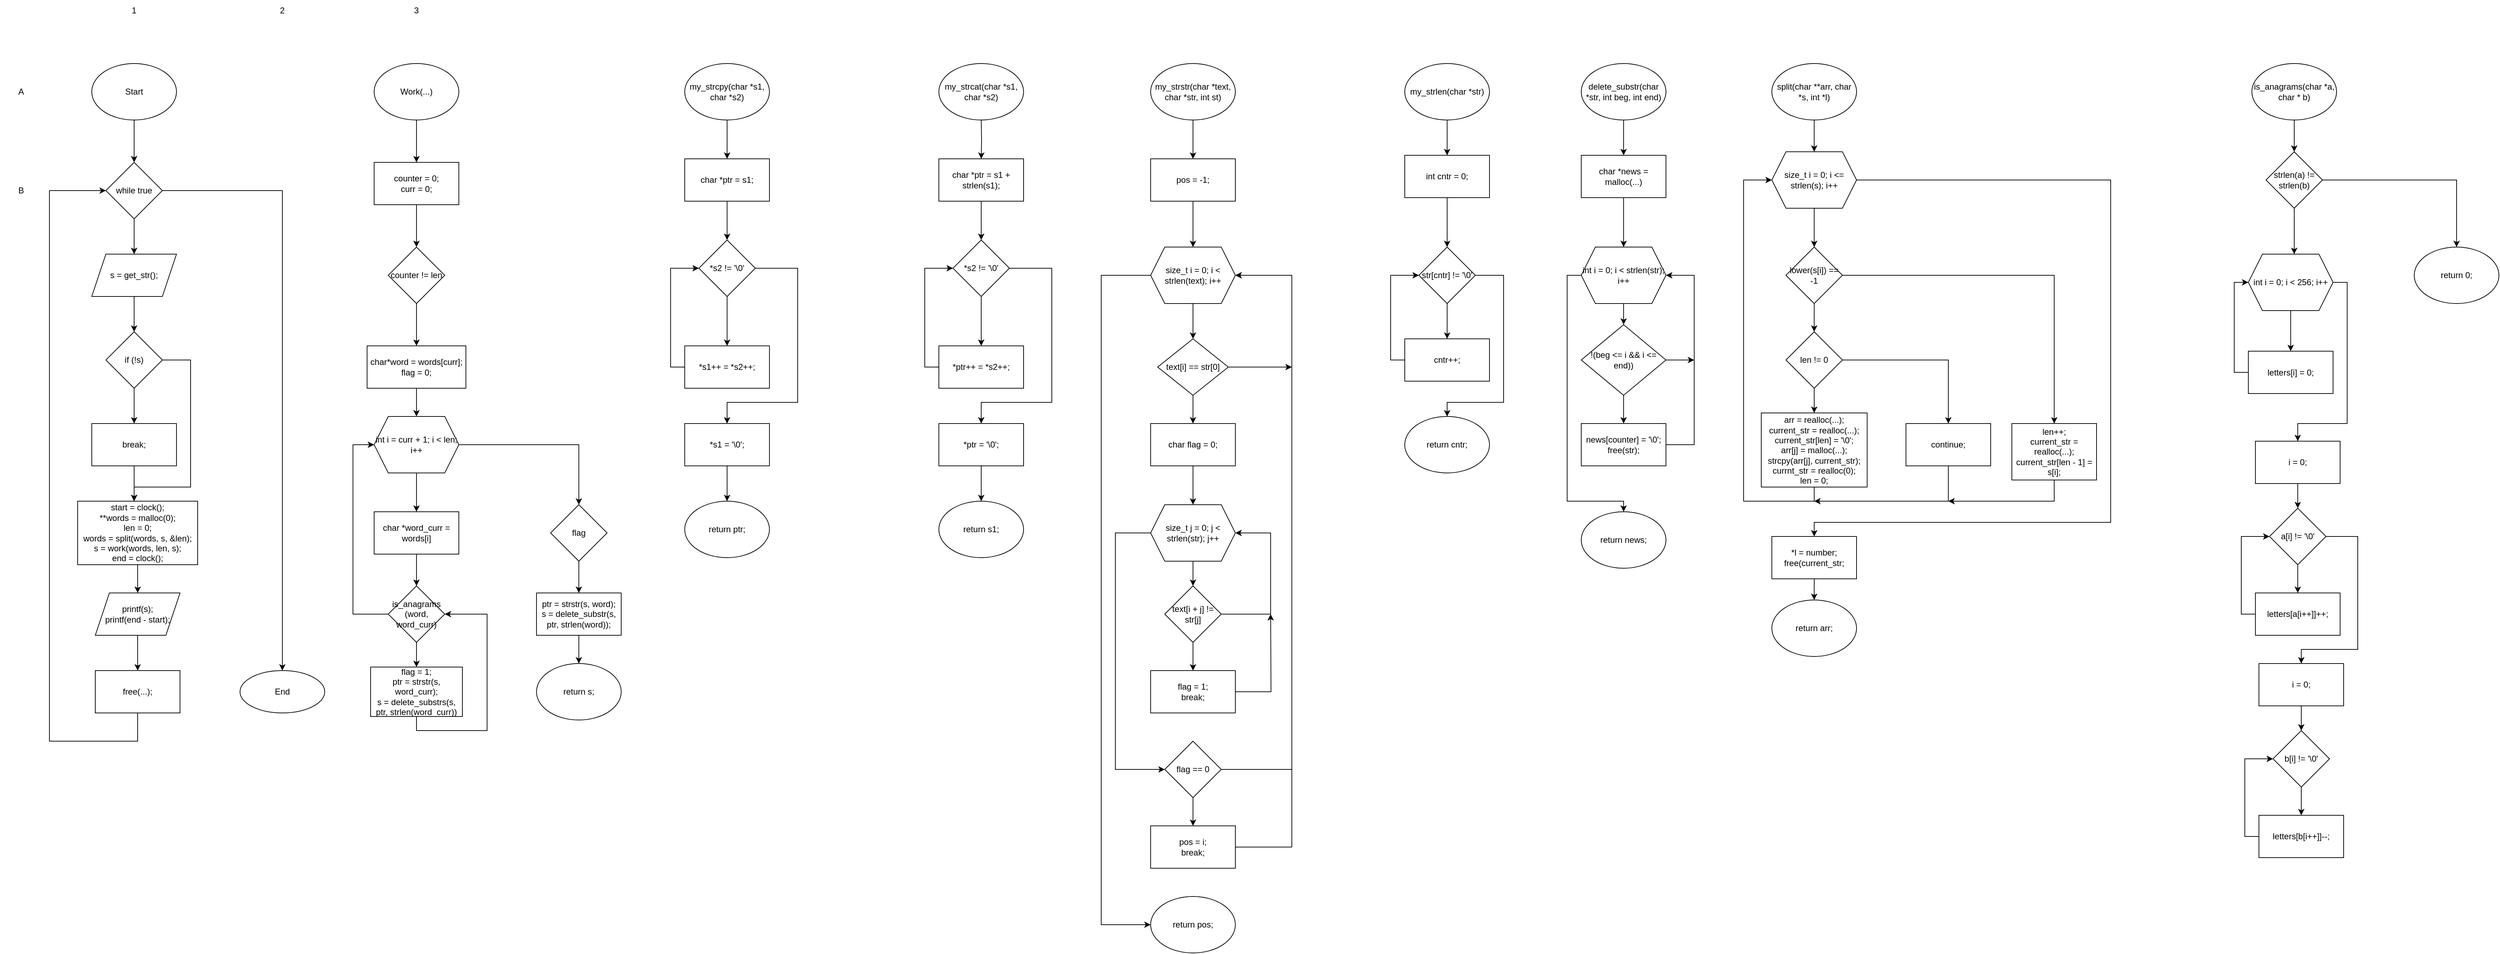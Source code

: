 <mxfile version="20.6.2" type="github">
  <diagram id="8wYgv9-v7Nqe_bmdsXYR" name="Страница 1">
    <mxGraphModel dx="1362" dy="1730" grid="1" gridSize="10" guides="1" tooltips="1" connect="1" arrows="1" fold="1" page="1" pageScale="1" pageWidth="827" pageHeight="1169" math="0" shadow="0">
      <root>
        <mxCell id="0" />
        <mxCell id="1" parent="0" />
        <mxCell id="HPKZztkQSvlfVHkEudxe-3" value="" style="edgeStyle=orthogonalEdgeStyle;rounded=0;orthogonalLoop=1;jettySize=auto;html=1;" parent="1" source="HPKZztkQSvlfVHkEudxe-1" edge="1">
          <mxGeometry relative="1" as="geometry">
            <mxPoint x="130" y="200" as="targetPoint" />
          </mxGeometry>
        </mxCell>
        <mxCell id="HPKZztkQSvlfVHkEudxe-1" value="Start" style="ellipse;whiteSpace=wrap;html=1;" parent="1" vertex="1">
          <mxGeometry x="70" y="60" width="120" height="80" as="geometry" />
        </mxCell>
        <mxCell id="6DrzLgVvLqYIdJQF9eXx-9" value="" style="edgeStyle=orthogonalEdgeStyle;rounded=0;orthogonalLoop=1;jettySize=auto;html=1;" edge="1" parent="1" source="HPKZztkQSvlfVHkEudxe-4" target="6DrzLgVvLqYIdJQF9eXx-2">
          <mxGeometry relative="1" as="geometry" />
        </mxCell>
        <mxCell id="HPKZztkQSvlfVHkEudxe-4" value="s = get_str();" style="shape=parallelogram;perimeter=parallelogramPerimeter;whiteSpace=wrap;html=1;fixedSize=1;" parent="1" vertex="1">
          <mxGeometry x="70" y="330" width="120" height="60" as="geometry" />
        </mxCell>
        <mxCell id="HPKZztkQSvlfVHkEudxe-45" value="A" style="text;html=1;strokeColor=none;fillColor=none;align=center;verticalAlign=middle;whiteSpace=wrap;rounded=0;" parent="1" vertex="1">
          <mxGeometry x="-60" y="85" width="60" height="30" as="geometry" />
        </mxCell>
        <mxCell id="HPKZztkQSvlfVHkEudxe-46" value="B" style="text;html=1;strokeColor=none;fillColor=none;align=center;verticalAlign=middle;whiteSpace=wrap;rounded=0;" parent="1" vertex="1">
          <mxGeometry x="-60" y="225" width="60" height="30" as="geometry" />
        </mxCell>
        <mxCell id="HPKZztkQSvlfVHkEudxe-62" value="1" style="text;html=1;strokeColor=none;fillColor=none;align=center;verticalAlign=middle;whiteSpace=wrap;rounded=0;" parent="1" vertex="1">
          <mxGeometry x="100" y="-30" width="60" height="30" as="geometry" />
        </mxCell>
        <mxCell id="HPKZztkQSvlfVHkEudxe-63" value="2" style="text;html=1;strokeColor=none;fillColor=none;align=center;verticalAlign=middle;whiteSpace=wrap;rounded=0;" parent="1" vertex="1">
          <mxGeometry x="310" y="-30" width="60" height="30" as="geometry" />
        </mxCell>
        <mxCell id="HPKZztkQSvlfVHkEudxe-64" value="3" style="text;html=1;strokeColor=none;fillColor=none;align=center;verticalAlign=middle;whiteSpace=wrap;rounded=0;" parent="1" vertex="1">
          <mxGeometry x="500" y="-30" width="60" height="30" as="geometry" />
        </mxCell>
        <mxCell id="6DrzLgVvLqYIdJQF9eXx-8" value="" style="edgeStyle=orthogonalEdgeStyle;rounded=0;orthogonalLoop=1;jettySize=auto;html=1;" edge="1" parent="1" source="6DrzLgVvLqYIdJQF9eXx-1" target="HPKZztkQSvlfVHkEudxe-4">
          <mxGeometry relative="1" as="geometry" />
        </mxCell>
        <mxCell id="6DrzLgVvLqYIdJQF9eXx-19" style="edgeStyle=orthogonalEdgeStyle;rounded=0;orthogonalLoop=1;jettySize=auto;html=1;exitX=1;exitY=0.5;exitDx=0;exitDy=0;entryX=0.5;entryY=0;entryDx=0;entryDy=0;" edge="1" parent="1" source="6DrzLgVvLqYIdJQF9eXx-1" target="6DrzLgVvLqYIdJQF9eXx-17">
          <mxGeometry relative="1" as="geometry" />
        </mxCell>
        <mxCell id="6DrzLgVvLqYIdJQF9eXx-1" value="while true" style="rhombus;whiteSpace=wrap;html=1;" vertex="1" parent="1">
          <mxGeometry x="90" y="200" width="80" height="80" as="geometry" />
        </mxCell>
        <mxCell id="6DrzLgVvLqYIdJQF9eXx-10" value="" style="edgeStyle=orthogonalEdgeStyle;rounded=0;orthogonalLoop=1;jettySize=auto;html=1;" edge="1" parent="1" source="6DrzLgVvLqYIdJQF9eXx-2" target="6DrzLgVvLqYIdJQF9eXx-3">
          <mxGeometry relative="1" as="geometry" />
        </mxCell>
        <mxCell id="6DrzLgVvLqYIdJQF9eXx-13" style="edgeStyle=orthogonalEdgeStyle;rounded=0;orthogonalLoop=1;jettySize=auto;html=1;exitX=1;exitY=0.5;exitDx=0;exitDy=0;" edge="1" parent="1" source="6DrzLgVvLqYIdJQF9eXx-2">
          <mxGeometry relative="1" as="geometry">
            <mxPoint x="130" y="680" as="targetPoint" />
            <Array as="points">
              <mxPoint x="210" y="480" />
              <mxPoint x="210" y="660" />
              <mxPoint x="130" y="660" />
            </Array>
          </mxGeometry>
        </mxCell>
        <mxCell id="6DrzLgVvLqYIdJQF9eXx-2" value="if (!s)" style="rhombus;whiteSpace=wrap;html=1;" vertex="1" parent="1">
          <mxGeometry x="90" y="440" width="80" height="80" as="geometry" />
        </mxCell>
        <mxCell id="6DrzLgVvLqYIdJQF9eXx-14" value="" style="edgeStyle=orthogonalEdgeStyle;rounded=0;orthogonalLoop=1;jettySize=auto;html=1;" edge="1" parent="1" source="6DrzLgVvLqYIdJQF9eXx-3" target="6DrzLgVvLqYIdJQF9eXx-4">
          <mxGeometry relative="1" as="geometry">
            <Array as="points">
              <mxPoint x="130" y="670" />
              <mxPoint x="130" y="670" />
            </Array>
          </mxGeometry>
        </mxCell>
        <mxCell id="6DrzLgVvLqYIdJQF9eXx-3" value="break;" style="rounded=0;whiteSpace=wrap;html=1;" vertex="1" parent="1">
          <mxGeometry x="70" y="570" width="120" height="60" as="geometry" />
        </mxCell>
        <mxCell id="6DrzLgVvLqYIdJQF9eXx-15" value="" style="edgeStyle=orthogonalEdgeStyle;rounded=0;orthogonalLoop=1;jettySize=auto;html=1;" edge="1" parent="1" source="6DrzLgVvLqYIdJQF9eXx-4" target="6DrzLgVvLqYIdJQF9eXx-6">
          <mxGeometry relative="1" as="geometry" />
        </mxCell>
        <mxCell id="6DrzLgVvLqYIdJQF9eXx-4" value="start = clock();&lt;br&gt;**words = malloc(0);&lt;br&gt;len = 0;&lt;br&gt;words = split(words, s, &amp;amp;len);&lt;br&gt;s = work(words, len, s);&lt;br&gt;end = clock();" style="rounded=0;whiteSpace=wrap;html=1;" vertex="1" parent="1">
          <mxGeometry x="50" y="680" width="170" height="90" as="geometry" />
        </mxCell>
        <mxCell id="6DrzLgVvLqYIdJQF9eXx-16" value="" style="edgeStyle=orthogonalEdgeStyle;rounded=0;orthogonalLoop=1;jettySize=auto;html=1;" edge="1" parent="1" source="6DrzLgVvLqYIdJQF9eXx-6" target="6DrzLgVvLqYIdJQF9eXx-7">
          <mxGeometry relative="1" as="geometry" />
        </mxCell>
        <mxCell id="6DrzLgVvLqYIdJQF9eXx-6" value="printf(s);&lt;br&gt;printf(end - start);" style="shape=parallelogram;perimeter=parallelogramPerimeter;whiteSpace=wrap;html=1;fixedSize=1;" vertex="1" parent="1">
          <mxGeometry x="75" y="810" width="120" height="60" as="geometry" />
        </mxCell>
        <mxCell id="6DrzLgVvLqYIdJQF9eXx-22" style="edgeStyle=orthogonalEdgeStyle;rounded=0;orthogonalLoop=1;jettySize=auto;html=1;exitX=0.5;exitY=1;exitDx=0;exitDy=0;entryX=0;entryY=0.5;entryDx=0;entryDy=0;" edge="1" parent="1" source="6DrzLgVvLqYIdJQF9eXx-7" target="6DrzLgVvLqYIdJQF9eXx-1">
          <mxGeometry relative="1" as="geometry">
            <Array as="points">
              <mxPoint x="135" y="1020" />
              <mxPoint x="10" y="1020" />
              <mxPoint x="10" y="240" />
            </Array>
          </mxGeometry>
        </mxCell>
        <mxCell id="6DrzLgVvLqYIdJQF9eXx-7" value="free(...);" style="rounded=0;whiteSpace=wrap;html=1;" vertex="1" parent="1">
          <mxGeometry x="75" y="920" width="120" height="60" as="geometry" />
        </mxCell>
        <mxCell id="6DrzLgVvLqYIdJQF9eXx-17" value="End" style="ellipse;whiteSpace=wrap;html=1;rounded=0;" vertex="1" parent="1">
          <mxGeometry x="280" y="920" width="120" height="60" as="geometry" />
        </mxCell>
        <mxCell id="6DrzLgVvLqYIdJQF9eXx-34" value="" style="edgeStyle=orthogonalEdgeStyle;rounded=0;orthogonalLoop=1;jettySize=auto;html=1;" edge="1" parent="1" source="6DrzLgVvLqYIdJQF9eXx-20" target="6DrzLgVvLqYIdJQF9eXx-21">
          <mxGeometry relative="1" as="geometry" />
        </mxCell>
        <mxCell id="6DrzLgVvLqYIdJQF9eXx-20" value="Work(...)" style="ellipse;whiteSpace=wrap;html=1;" vertex="1" parent="1">
          <mxGeometry x="470" y="60" width="120" height="80" as="geometry" />
        </mxCell>
        <mxCell id="6DrzLgVvLqYIdJQF9eXx-35" value="" style="edgeStyle=orthogonalEdgeStyle;rounded=0;orthogonalLoop=1;jettySize=auto;html=1;" edge="1" parent="1" source="6DrzLgVvLqYIdJQF9eXx-21" target="6DrzLgVvLqYIdJQF9eXx-23">
          <mxGeometry relative="1" as="geometry" />
        </mxCell>
        <mxCell id="6DrzLgVvLqYIdJQF9eXx-21" value="counter = 0;&lt;br&gt;curr = 0;" style="rounded=0;whiteSpace=wrap;html=1;" vertex="1" parent="1">
          <mxGeometry x="470" y="200" width="120" height="60" as="geometry" />
        </mxCell>
        <mxCell id="6DrzLgVvLqYIdJQF9eXx-36" value="" style="edgeStyle=orthogonalEdgeStyle;rounded=0;orthogonalLoop=1;jettySize=auto;html=1;" edge="1" parent="1" source="6DrzLgVvLqYIdJQF9eXx-23" target="6DrzLgVvLqYIdJQF9eXx-24">
          <mxGeometry relative="1" as="geometry" />
        </mxCell>
        <mxCell id="6DrzLgVvLqYIdJQF9eXx-23" value="counter != len" style="rhombus;whiteSpace=wrap;html=1;" vertex="1" parent="1">
          <mxGeometry x="490" y="320" width="80" height="80" as="geometry" />
        </mxCell>
        <mxCell id="6DrzLgVvLqYIdJQF9eXx-30" value="" style="edgeStyle=orthogonalEdgeStyle;rounded=0;orthogonalLoop=1;jettySize=auto;html=1;" edge="1" parent="1" source="6DrzLgVvLqYIdJQF9eXx-24" target="6DrzLgVvLqYIdJQF9eXx-25">
          <mxGeometry relative="1" as="geometry" />
        </mxCell>
        <mxCell id="6DrzLgVvLqYIdJQF9eXx-24" value="char*word = words[curr];&lt;br&gt;flag = 0;" style="rounded=0;whiteSpace=wrap;html=1;" vertex="1" parent="1">
          <mxGeometry x="460" y="460" width="140" height="60" as="geometry" />
        </mxCell>
        <mxCell id="6DrzLgVvLqYIdJQF9eXx-29" value="" style="edgeStyle=orthogonalEdgeStyle;rounded=0;orthogonalLoop=1;jettySize=auto;html=1;" edge="1" parent="1" source="6DrzLgVvLqYIdJQF9eXx-25" target="6DrzLgVvLqYIdJQF9eXx-27">
          <mxGeometry relative="1" as="geometry" />
        </mxCell>
        <mxCell id="6DrzLgVvLqYIdJQF9eXx-43" style="edgeStyle=orthogonalEdgeStyle;rounded=0;orthogonalLoop=1;jettySize=auto;html=1;exitX=1;exitY=0.5;exitDx=0;exitDy=0;entryX=0.5;entryY=0;entryDx=0;entryDy=0;" edge="1" parent="1" source="6DrzLgVvLqYIdJQF9eXx-25" target="6DrzLgVvLqYIdJQF9eXx-41">
          <mxGeometry relative="1" as="geometry" />
        </mxCell>
        <mxCell id="6DrzLgVvLqYIdJQF9eXx-25" value="int i = curr + 1; i &amp;lt; len; i++" style="shape=hexagon;perimeter=hexagonPerimeter2;whiteSpace=wrap;html=1;fixedSize=1;" vertex="1" parent="1">
          <mxGeometry x="470" y="560" width="120" height="80" as="geometry" />
        </mxCell>
        <mxCell id="6DrzLgVvLqYIdJQF9eXx-32" value="" style="edgeStyle=orthogonalEdgeStyle;rounded=0;orthogonalLoop=1;jettySize=auto;html=1;" edge="1" parent="1" source="6DrzLgVvLqYIdJQF9eXx-26" target="6DrzLgVvLqYIdJQF9eXx-28">
          <mxGeometry relative="1" as="geometry" />
        </mxCell>
        <mxCell id="6DrzLgVvLqYIdJQF9eXx-40" style="edgeStyle=orthogonalEdgeStyle;rounded=0;orthogonalLoop=1;jettySize=auto;html=1;exitX=0;exitY=0.5;exitDx=0;exitDy=0;entryX=0;entryY=0.5;entryDx=0;entryDy=0;" edge="1" parent="1" source="6DrzLgVvLqYIdJQF9eXx-26" target="6DrzLgVvLqYIdJQF9eXx-25">
          <mxGeometry relative="1" as="geometry">
            <Array as="points">
              <mxPoint x="440" y="840" />
              <mxPoint x="440" y="600" />
            </Array>
          </mxGeometry>
        </mxCell>
        <mxCell id="6DrzLgVvLqYIdJQF9eXx-26" value="is_anagrams (word, word_curr)" style="rhombus;whiteSpace=wrap;html=1;" vertex="1" parent="1">
          <mxGeometry x="490" y="800" width="80" height="80" as="geometry" />
        </mxCell>
        <mxCell id="6DrzLgVvLqYIdJQF9eXx-31" value="" style="edgeStyle=orthogonalEdgeStyle;rounded=0;orthogonalLoop=1;jettySize=auto;html=1;" edge="1" parent="1" source="6DrzLgVvLqYIdJQF9eXx-27" target="6DrzLgVvLqYIdJQF9eXx-26">
          <mxGeometry relative="1" as="geometry" />
        </mxCell>
        <mxCell id="6DrzLgVvLqYIdJQF9eXx-27" value="char *word_curr = words[i]" style="rounded=0;whiteSpace=wrap;html=1;" vertex="1" parent="1">
          <mxGeometry x="470" y="695" width="120" height="60" as="geometry" />
        </mxCell>
        <mxCell id="6DrzLgVvLqYIdJQF9eXx-37" style="edgeStyle=orthogonalEdgeStyle;rounded=0;orthogonalLoop=1;jettySize=auto;html=1;exitX=0.5;exitY=1;exitDx=0;exitDy=0;" edge="1" parent="1" source="6DrzLgVvLqYIdJQF9eXx-28" target="6DrzLgVvLqYIdJQF9eXx-28">
          <mxGeometry relative="1" as="geometry" />
        </mxCell>
        <mxCell id="6DrzLgVvLqYIdJQF9eXx-38" style="edgeStyle=orthogonalEdgeStyle;rounded=0;orthogonalLoop=1;jettySize=auto;html=1;exitX=0.5;exitY=1;exitDx=0;exitDy=0;entryX=1;entryY=0.5;entryDx=0;entryDy=0;" edge="1" parent="1" source="6DrzLgVvLqYIdJQF9eXx-28" target="6DrzLgVvLqYIdJQF9eXx-26">
          <mxGeometry relative="1" as="geometry">
            <Array as="points">
              <mxPoint x="530" y="1005" />
              <mxPoint x="630" y="1005" />
              <mxPoint x="630" y="840" />
            </Array>
          </mxGeometry>
        </mxCell>
        <mxCell id="6DrzLgVvLqYIdJQF9eXx-28" value="flag = 1;&lt;br&gt;ptr = strstr(s, word_curr);&lt;br&gt;s = delete_substrs(s, ptr, strlen(word_curr))" style="rounded=0;whiteSpace=wrap;html=1;" vertex="1" parent="1">
          <mxGeometry x="465" y="915" width="130" height="70" as="geometry" />
        </mxCell>
        <mxCell id="6DrzLgVvLqYIdJQF9eXx-44" value="" style="edgeStyle=orthogonalEdgeStyle;rounded=0;orthogonalLoop=1;jettySize=auto;html=1;" edge="1" parent="1" source="6DrzLgVvLqYIdJQF9eXx-41" target="6DrzLgVvLqYIdJQF9eXx-42">
          <mxGeometry relative="1" as="geometry" />
        </mxCell>
        <mxCell id="6DrzLgVvLqYIdJQF9eXx-41" value="flag" style="rhombus;whiteSpace=wrap;html=1;" vertex="1" parent="1">
          <mxGeometry x="720" y="685" width="80" height="80" as="geometry" />
        </mxCell>
        <mxCell id="6DrzLgVvLqYIdJQF9eXx-48" value="" style="edgeStyle=orthogonalEdgeStyle;rounded=0;orthogonalLoop=1;jettySize=auto;html=1;" edge="1" parent="1" source="6DrzLgVvLqYIdJQF9eXx-42" target="6DrzLgVvLqYIdJQF9eXx-47">
          <mxGeometry relative="1" as="geometry" />
        </mxCell>
        <mxCell id="6DrzLgVvLqYIdJQF9eXx-42" value="ptr = strstr(s, word);&lt;br&gt;s = delete_substr(s, ptr, strlen(word));" style="rounded=0;whiteSpace=wrap;html=1;" vertex="1" parent="1">
          <mxGeometry x="700" y="810" width="120" height="60" as="geometry" />
        </mxCell>
        <mxCell id="6DrzLgVvLqYIdJQF9eXx-47" value="return s;" style="ellipse;whiteSpace=wrap;html=1;" vertex="1" parent="1">
          <mxGeometry x="700" y="910" width="120" height="80" as="geometry" />
        </mxCell>
        <mxCell id="6DrzLgVvLqYIdJQF9eXx-55" value="" style="edgeStyle=orthogonalEdgeStyle;rounded=0;orthogonalLoop=1;jettySize=auto;html=1;" edge="1" parent="1" source="6DrzLgVvLqYIdJQF9eXx-49" target="6DrzLgVvLqYIdJQF9eXx-50">
          <mxGeometry relative="1" as="geometry" />
        </mxCell>
        <mxCell id="6DrzLgVvLqYIdJQF9eXx-49" value="my_strcpy(char *s1, char *s2)" style="ellipse;whiteSpace=wrap;html=1;" vertex="1" parent="1">
          <mxGeometry x="910" y="60" width="120" height="80" as="geometry" />
        </mxCell>
        <mxCell id="6DrzLgVvLqYIdJQF9eXx-57" value="" style="edgeStyle=orthogonalEdgeStyle;rounded=0;orthogonalLoop=1;jettySize=auto;html=1;" edge="1" parent="1" source="6DrzLgVvLqYIdJQF9eXx-50" target="6DrzLgVvLqYIdJQF9eXx-51">
          <mxGeometry relative="1" as="geometry" />
        </mxCell>
        <mxCell id="6DrzLgVvLqYIdJQF9eXx-50" value="char *ptr = s1;" style="rounded=0;whiteSpace=wrap;html=1;" vertex="1" parent="1">
          <mxGeometry x="910" y="195" width="120" height="60" as="geometry" />
        </mxCell>
        <mxCell id="6DrzLgVvLqYIdJQF9eXx-56" value="" style="edgeStyle=orthogonalEdgeStyle;rounded=0;orthogonalLoop=1;jettySize=auto;html=1;" edge="1" parent="1" source="6DrzLgVvLqYIdJQF9eXx-51" target="6DrzLgVvLqYIdJQF9eXx-52">
          <mxGeometry relative="1" as="geometry" />
        </mxCell>
        <mxCell id="6DrzLgVvLqYIdJQF9eXx-59" style="edgeStyle=orthogonalEdgeStyle;rounded=0;orthogonalLoop=1;jettySize=auto;html=1;exitX=1;exitY=0.5;exitDx=0;exitDy=0;entryX=0.5;entryY=0;entryDx=0;entryDy=0;" edge="1" parent="1" source="6DrzLgVvLqYIdJQF9eXx-51" target="6DrzLgVvLqYIdJQF9eXx-53">
          <mxGeometry relative="1" as="geometry">
            <Array as="points">
              <mxPoint x="1070" y="350" />
              <mxPoint x="1070" y="540" />
              <mxPoint x="970" y="540" />
            </Array>
          </mxGeometry>
        </mxCell>
        <mxCell id="6DrzLgVvLqYIdJQF9eXx-51" value="*s2 != &#39;\0&#39;" style="rhombus;whiteSpace=wrap;html=1;" vertex="1" parent="1">
          <mxGeometry x="930" y="310" width="80" height="80" as="geometry" />
        </mxCell>
        <mxCell id="6DrzLgVvLqYIdJQF9eXx-58" style="edgeStyle=orthogonalEdgeStyle;rounded=0;orthogonalLoop=1;jettySize=auto;html=1;exitX=0;exitY=0.5;exitDx=0;exitDy=0;entryX=0;entryY=0.5;entryDx=0;entryDy=0;" edge="1" parent="1" source="6DrzLgVvLqYIdJQF9eXx-52" target="6DrzLgVvLqYIdJQF9eXx-51">
          <mxGeometry relative="1" as="geometry" />
        </mxCell>
        <mxCell id="6DrzLgVvLqYIdJQF9eXx-52" value="*s1++ = *s2++;" style="rounded=0;whiteSpace=wrap;html=1;" vertex="1" parent="1">
          <mxGeometry x="910" y="460" width="120" height="60" as="geometry" />
        </mxCell>
        <mxCell id="6DrzLgVvLqYIdJQF9eXx-60" value="" style="edgeStyle=orthogonalEdgeStyle;rounded=0;orthogonalLoop=1;jettySize=auto;html=1;" edge="1" parent="1" source="6DrzLgVvLqYIdJQF9eXx-53" target="6DrzLgVvLqYIdJQF9eXx-54">
          <mxGeometry relative="1" as="geometry" />
        </mxCell>
        <mxCell id="6DrzLgVvLqYIdJQF9eXx-53" value="*s1 = &#39;\0&#39;;" style="rounded=0;whiteSpace=wrap;html=1;" vertex="1" parent="1">
          <mxGeometry x="910" y="570" width="120" height="60" as="geometry" />
        </mxCell>
        <mxCell id="6DrzLgVvLqYIdJQF9eXx-54" value="return ptr;" style="ellipse;whiteSpace=wrap;html=1;" vertex="1" parent="1">
          <mxGeometry x="910" y="680" width="120" height="80" as="geometry" />
        </mxCell>
        <mxCell id="6DrzLgVvLqYIdJQF9eXx-61" value="my_strcat(char *s1, char *s2)" style="ellipse;whiteSpace=wrap;html=1;" vertex="1" parent="1">
          <mxGeometry x="1270" y="60" width="120" height="80" as="geometry" />
        </mxCell>
        <mxCell id="6DrzLgVvLqYIdJQF9eXx-62" value="" style="edgeStyle=orthogonalEdgeStyle;rounded=0;orthogonalLoop=1;jettySize=auto;html=1;" edge="1" parent="1" target="6DrzLgVvLqYIdJQF9eXx-64">
          <mxGeometry relative="1" as="geometry">
            <mxPoint x="1330" y="140" as="sourcePoint" />
          </mxGeometry>
        </mxCell>
        <mxCell id="6DrzLgVvLqYIdJQF9eXx-63" value="" style="edgeStyle=orthogonalEdgeStyle;rounded=0;orthogonalLoop=1;jettySize=auto;html=1;" edge="1" parent="1" source="6DrzLgVvLqYIdJQF9eXx-64" target="6DrzLgVvLqYIdJQF9eXx-67">
          <mxGeometry relative="1" as="geometry" />
        </mxCell>
        <mxCell id="6DrzLgVvLqYIdJQF9eXx-64" value="char *ptr = s1 + strlen(s1);" style="rounded=0;whiteSpace=wrap;html=1;" vertex="1" parent="1">
          <mxGeometry x="1270" y="195" width="120" height="60" as="geometry" />
        </mxCell>
        <mxCell id="6DrzLgVvLqYIdJQF9eXx-65" value="" style="edgeStyle=orthogonalEdgeStyle;rounded=0;orthogonalLoop=1;jettySize=auto;html=1;" edge="1" parent="1" source="6DrzLgVvLqYIdJQF9eXx-67" target="6DrzLgVvLqYIdJQF9eXx-69">
          <mxGeometry relative="1" as="geometry" />
        </mxCell>
        <mxCell id="6DrzLgVvLqYIdJQF9eXx-66" style="edgeStyle=orthogonalEdgeStyle;rounded=0;orthogonalLoop=1;jettySize=auto;html=1;exitX=1;exitY=0.5;exitDx=0;exitDy=0;entryX=0.5;entryY=0;entryDx=0;entryDy=0;" edge="1" parent="1" source="6DrzLgVvLqYIdJQF9eXx-67" target="6DrzLgVvLqYIdJQF9eXx-71">
          <mxGeometry relative="1" as="geometry">
            <Array as="points">
              <mxPoint x="1430" y="350" />
              <mxPoint x="1430" y="540" />
              <mxPoint x="1330" y="540" />
            </Array>
          </mxGeometry>
        </mxCell>
        <mxCell id="6DrzLgVvLqYIdJQF9eXx-67" value="*s2 != &#39;\0&#39;" style="rhombus;whiteSpace=wrap;html=1;" vertex="1" parent="1">
          <mxGeometry x="1290" y="310" width="80" height="80" as="geometry" />
        </mxCell>
        <mxCell id="6DrzLgVvLqYIdJQF9eXx-68" style="edgeStyle=orthogonalEdgeStyle;rounded=0;orthogonalLoop=1;jettySize=auto;html=1;exitX=0;exitY=0.5;exitDx=0;exitDy=0;entryX=0;entryY=0.5;entryDx=0;entryDy=0;" edge="1" parent="1" source="6DrzLgVvLqYIdJQF9eXx-69" target="6DrzLgVvLqYIdJQF9eXx-67">
          <mxGeometry relative="1" as="geometry" />
        </mxCell>
        <mxCell id="6DrzLgVvLqYIdJQF9eXx-69" value="*ptr++ = *s2++;" style="rounded=0;whiteSpace=wrap;html=1;" vertex="1" parent="1">
          <mxGeometry x="1270" y="460" width="120" height="60" as="geometry" />
        </mxCell>
        <mxCell id="6DrzLgVvLqYIdJQF9eXx-70" value="" style="edgeStyle=orthogonalEdgeStyle;rounded=0;orthogonalLoop=1;jettySize=auto;html=1;" edge="1" parent="1" source="6DrzLgVvLqYIdJQF9eXx-71" target="6DrzLgVvLqYIdJQF9eXx-72">
          <mxGeometry relative="1" as="geometry" />
        </mxCell>
        <mxCell id="6DrzLgVvLqYIdJQF9eXx-71" value="*ptr = &#39;\0&#39;;" style="rounded=0;whiteSpace=wrap;html=1;" vertex="1" parent="1">
          <mxGeometry x="1270" y="570" width="120" height="60" as="geometry" />
        </mxCell>
        <mxCell id="6DrzLgVvLqYIdJQF9eXx-72" value="return s1;" style="ellipse;whiteSpace=wrap;html=1;" vertex="1" parent="1">
          <mxGeometry x="1270" y="680" width="120" height="80" as="geometry" />
        </mxCell>
        <mxCell id="6DrzLgVvLqYIdJQF9eXx-83" value="" style="edgeStyle=orthogonalEdgeStyle;rounded=0;orthogonalLoop=1;jettySize=auto;html=1;" edge="1" parent="1" source="6DrzLgVvLqYIdJQF9eXx-73" target="6DrzLgVvLqYIdJQF9eXx-74">
          <mxGeometry relative="1" as="geometry" />
        </mxCell>
        <mxCell id="6DrzLgVvLqYIdJQF9eXx-73" value="my_strstr(char *text, char *str, int st)" style="ellipse;whiteSpace=wrap;html=1;" vertex="1" parent="1">
          <mxGeometry x="1570" y="60" width="120" height="80" as="geometry" />
        </mxCell>
        <mxCell id="6DrzLgVvLqYIdJQF9eXx-84" value="" style="edgeStyle=orthogonalEdgeStyle;rounded=0;orthogonalLoop=1;jettySize=auto;html=1;" edge="1" parent="1" source="6DrzLgVvLqYIdJQF9eXx-74" target="6DrzLgVvLqYIdJQF9eXx-75">
          <mxGeometry relative="1" as="geometry" />
        </mxCell>
        <mxCell id="6DrzLgVvLqYIdJQF9eXx-74" value="pos = -1;" style="rounded=0;whiteSpace=wrap;html=1;" vertex="1" parent="1">
          <mxGeometry x="1570" y="195" width="120" height="60" as="geometry" />
        </mxCell>
        <mxCell id="6DrzLgVvLqYIdJQF9eXx-85" value="" style="edgeStyle=orthogonalEdgeStyle;rounded=0;orthogonalLoop=1;jettySize=auto;html=1;" edge="1" parent="1" source="6DrzLgVvLqYIdJQF9eXx-75" target="6DrzLgVvLqYIdJQF9eXx-76">
          <mxGeometry relative="1" as="geometry" />
        </mxCell>
        <mxCell id="6DrzLgVvLqYIdJQF9eXx-104" style="edgeStyle=orthogonalEdgeStyle;rounded=0;orthogonalLoop=1;jettySize=auto;html=1;exitX=0;exitY=0.5;exitDx=0;exitDy=0;entryX=0;entryY=0.5;entryDx=0;entryDy=0;" edge="1" parent="1" source="6DrzLgVvLqYIdJQF9eXx-75" target="6DrzLgVvLqYIdJQF9eXx-103">
          <mxGeometry relative="1" as="geometry">
            <Array as="points">
              <mxPoint x="1500" y="360" />
              <mxPoint x="1500" y="1280" />
            </Array>
          </mxGeometry>
        </mxCell>
        <mxCell id="6DrzLgVvLqYIdJQF9eXx-75" value="size_t i = 0; i &amp;lt; strlen(text); i++" style="shape=hexagon;perimeter=hexagonPerimeter2;whiteSpace=wrap;html=1;fixedSize=1;" vertex="1" parent="1">
          <mxGeometry x="1570" y="320" width="120" height="80" as="geometry" />
        </mxCell>
        <mxCell id="6DrzLgVvLqYIdJQF9eXx-86" value="" style="edgeStyle=orthogonalEdgeStyle;rounded=0;orthogonalLoop=1;jettySize=auto;html=1;" edge="1" parent="1" source="6DrzLgVvLqYIdJQF9eXx-76" target="6DrzLgVvLqYIdJQF9eXx-77">
          <mxGeometry relative="1" as="geometry" />
        </mxCell>
        <mxCell id="6DrzLgVvLqYIdJQF9eXx-101" style="edgeStyle=orthogonalEdgeStyle;rounded=0;orthogonalLoop=1;jettySize=auto;html=1;exitX=1;exitY=0.5;exitDx=0;exitDy=0;" edge="1" parent="1" source="6DrzLgVvLqYIdJQF9eXx-76">
          <mxGeometry relative="1" as="geometry">
            <mxPoint x="1770" y="490" as="targetPoint" />
          </mxGeometry>
        </mxCell>
        <mxCell id="6DrzLgVvLqYIdJQF9eXx-76" value="text[i] == str[0]" style="rhombus;whiteSpace=wrap;html=1;" vertex="1" parent="1">
          <mxGeometry x="1580" y="450" width="100" height="80" as="geometry" />
        </mxCell>
        <mxCell id="6DrzLgVvLqYIdJQF9eXx-87" value="" style="edgeStyle=orthogonalEdgeStyle;rounded=0;orthogonalLoop=1;jettySize=auto;html=1;" edge="1" parent="1" source="6DrzLgVvLqYIdJQF9eXx-77" target="6DrzLgVvLqYIdJQF9eXx-78">
          <mxGeometry relative="1" as="geometry" />
        </mxCell>
        <mxCell id="6DrzLgVvLqYIdJQF9eXx-77" value="char flag = 0;" style="rounded=0;whiteSpace=wrap;html=1;" vertex="1" parent="1">
          <mxGeometry x="1570" y="570" width="120" height="60" as="geometry" />
        </mxCell>
        <mxCell id="6DrzLgVvLqYIdJQF9eXx-88" value="" style="edgeStyle=orthogonalEdgeStyle;rounded=0;orthogonalLoop=1;jettySize=auto;html=1;" edge="1" parent="1" source="6DrzLgVvLqYIdJQF9eXx-78" target="6DrzLgVvLqYIdJQF9eXx-79">
          <mxGeometry relative="1" as="geometry" />
        </mxCell>
        <mxCell id="6DrzLgVvLqYIdJQF9eXx-94" style="edgeStyle=orthogonalEdgeStyle;rounded=0;orthogonalLoop=1;jettySize=auto;html=1;exitX=0;exitY=0.5;exitDx=0;exitDy=0;entryX=0;entryY=0.5;entryDx=0;entryDy=0;" edge="1" parent="1" source="6DrzLgVvLqYIdJQF9eXx-78" target="6DrzLgVvLqYIdJQF9eXx-81">
          <mxGeometry relative="1" as="geometry">
            <Array as="points">
              <mxPoint x="1520" y="725" />
              <mxPoint x="1520" y="1060" />
            </Array>
          </mxGeometry>
        </mxCell>
        <mxCell id="6DrzLgVvLqYIdJQF9eXx-78" value="size_t j = 0; j &amp;lt; strlen(str); j++" style="shape=hexagon;perimeter=hexagonPerimeter2;whiteSpace=wrap;html=1;fixedSize=1;" vertex="1" parent="1">
          <mxGeometry x="1570" y="685" width="120" height="80" as="geometry" />
        </mxCell>
        <mxCell id="6DrzLgVvLqYIdJQF9eXx-89" value="" style="edgeStyle=orthogonalEdgeStyle;rounded=0;orthogonalLoop=1;jettySize=auto;html=1;" edge="1" parent="1" source="6DrzLgVvLqYIdJQF9eXx-79" target="6DrzLgVvLqYIdJQF9eXx-80">
          <mxGeometry relative="1" as="geometry" />
        </mxCell>
        <mxCell id="6DrzLgVvLqYIdJQF9eXx-93" style="edgeStyle=orthogonalEdgeStyle;rounded=0;orthogonalLoop=1;jettySize=auto;html=1;exitX=1;exitY=0.5;exitDx=0;exitDy=0;entryX=1;entryY=0.5;entryDx=0;entryDy=0;" edge="1" parent="1" source="6DrzLgVvLqYIdJQF9eXx-79" target="6DrzLgVvLqYIdJQF9eXx-78">
          <mxGeometry relative="1" as="geometry">
            <Array as="points">
              <mxPoint x="1740" y="840" />
              <mxPoint x="1740" y="725" />
            </Array>
          </mxGeometry>
        </mxCell>
        <mxCell id="6DrzLgVvLqYIdJQF9eXx-79" value="text[i + j] != str[j]" style="rhombus;whiteSpace=wrap;html=1;" vertex="1" parent="1">
          <mxGeometry x="1590" y="800" width="80" height="80" as="geometry" />
        </mxCell>
        <mxCell id="6DrzLgVvLqYIdJQF9eXx-96" style="edgeStyle=orthogonalEdgeStyle;rounded=0;orthogonalLoop=1;jettySize=auto;html=1;exitX=1;exitY=0.5;exitDx=0;exitDy=0;" edge="1" parent="1" source="6DrzLgVvLqYIdJQF9eXx-80">
          <mxGeometry relative="1" as="geometry">
            <mxPoint x="1740" y="840" as="targetPoint" />
          </mxGeometry>
        </mxCell>
        <mxCell id="6DrzLgVvLqYIdJQF9eXx-80" value="flag = 1;&lt;br&gt;break;" style="rounded=0;whiteSpace=wrap;html=1;" vertex="1" parent="1">
          <mxGeometry x="1570" y="920" width="120" height="60" as="geometry" />
        </mxCell>
        <mxCell id="6DrzLgVvLqYIdJQF9eXx-92" value="" style="edgeStyle=orthogonalEdgeStyle;rounded=0;orthogonalLoop=1;jettySize=auto;html=1;" edge="1" parent="1" source="6DrzLgVvLqYIdJQF9eXx-81" target="6DrzLgVvLqYIdJQF9eXx-82">
          <mxGeometry relative="1" as="geometry" />
        </mxCell>
        <mxCell id="6DrzLgVvLqYIdJQF9eXx-100" style="edgeStyle=orthogonalEdgeStyle;rounded=0;orthogonalLoop=1;jettySize=auto;html=1;exitX=1;exitY=0.5;exitDx=0;exitDy=0;" edge="1" parent="1" source="6DrzLgVvLqYIdJQF9eXx-81">
          <mxGeometry relative="1" as="geometry">
            <mxPoint x="1690" y="360" as="targetPoint" />
            <Array as="points">
              <mxPoint x="1770" y="1060" />
              <mxPoint x="1770" y="360" />
            </Array>
          </mxGeometry>
        </mxCell>
        <mxCell id="6DrzLgVvLqYIdJQF9eXx-81" value="flag == 0" style="rhombus;whiteSpace=wrap;html=1;" vertex="1" parent="1">
          <mxGeometry x="1590" y="1020" width="80" height="80" as="geometry" />
        </mxCell>
        <mxCell id="6DrzLgVvLqYIdJQF9eXx-99" style="edgeStyle=orthogonalEdgeStyle;rounded=0;orthogonalLoop=1;jettySize=auto;html=1;exitX=1;exitY=0.5;exitDx=0;exitDy=0;entryX=1;entryY=0.5;entryDx=0;entryDy=0;" edge="1" parent="1" source="6DrzLgVvLqYIdJQF9eXx-82" target="6DrzLgVvLqYIdJQF9eXx-75">
          <mxGeometry relative="1" as="geometry">
            <Array as="points">
              <mxPoint x="1770" y="1170" />
              <mxPoint x="1770" y="360" />
            </Array>
          </mxGeometry>
        </mxCell>
        <mxCell id="6DrzLgVvLqYIdJQF9eXx-82" value="pos = i;&lt;br&gt;break;" style="rounded=0;whiteSpace=wrap;html=1;" vertex="1" parent="1">
          <mxGeometry x="1570" y="1140" width="120" height="60" as="geometry" />
        </mxCell>
        <mxCell id="6DrzLgVvLqYIdJQF9eXx-103" value="return pos;" style="ellipse;whiteSpace=wrap;html=1;" vertex="1" parent="1">
          <mxGeometry x="1570" y="1240" width="120" height="80" as="geometry" />
        </mxCell>
        <mxCell id="6DrzLgVvLqYIdJQF9eXx-110" value="" style="edgeStyle=orthogonalEdgeStyle;rounded=0;orthogonalLoop=1;jettySize=auto;html=1;" edge="1" parent="1" source="6DrzLgVvLqYIdJQF9eXx-105" target="6DrzLgVvLqYIdJQF9eXx-106">
          <mxGeometry relative="1" as="geometry" />
        </mxCell>
        <mxCell id="6DrzLgVvLqYIdJQF9eXx-105" value="my_strlen(char *str)" style="ellipse;whiteSpace=wrap;html=1;" vertex="1" parent="1">
          <mxGeometry x="1930" y="60" width="120" height="80" as="geometry" />
        </mxCell>
        <mxCell id="6DrzLgVvLqYIdJQF9eXx-111" value="" style="edgeStyle=orthogonalEdgeStyle;rounded=0;orthogonalLoop=1;jettySize=auto;html=1;" edge="1" parent="1" source="6DrzLgVvLqYIdJQF9eXx-106" target="6DrzLgVvLqYIdJQF9eXx-107">
          <mxGeometry relative="1" as="geometry" />
        </mxCell>
        <mxCell id="6DrzLgVvLqYIdJQF9eXx-106" value="int cntr = 0;" style="rounded=0;whiteSpace=wrap;html=1;" vertex="1" parent="1">
          <mxGeometry x="1930" y="190" width="120" height="60" as="geometry" />
        </mxCell>
        <mxCell id="6DrzLgVvLqYIdJQF9eXx-109" value="" style="edgeStyle=orthogonalEdgeStyle;rounded=0;orthogonalLoop=1;jettySize=auto;html=1;" edge="1" parent="1" source="6DrzLgVvLqYIdJQF9eXx-107" target="6DrzLgVvLqYIdJQF9eXx-108">
          <mxGeometry relative="1" as="geometry" />
        </mxCell>
        <mxCell id="6DrzLgVvLqYIdJQF9eXx-114" style="edgeStyle=orthogonalEdgeStyle;rounded=0;orthogonalLoop=1;jettySize=auto;html=1;exitX=1;exitY=0.5;exitDx=0;exitDy=0;entryX=0.5;entryY=0;entryDx=0;entryDy=0;" edge="1" parent="1" source="6DrzLgVvLqYIdJQF9eXx-107" target="6DrzLgVvLqYIdJQF9eXx-112">
          <mxGeometry relative="1" as="geometry">
            <Array as="points">
              <mxPoint x="2070" y="360" />
              <mxPoint x="2070" y="540" />
              <mxPoint x="1990" y="540" />
            </Array>
          </mxGeometry>
        </mxCell>
        <mxCell id="6DrzLgVvLqYIdJQF9eXx-107" value="str[cntr] != &#39;\0&#39;" style="rhombus;whiteSpace=wrap;html=1;" vertex="1" parent="1">
          <mxGeometry x="1950" y="320" width="80" height="80" as="geometry" />
        </mxCell>
        <mxCell id="6DrzLgVvLqYIdJQF9eXx-113" style="edgeStyle=orthogonalEdgeStyle;rounded=0;orthogonalLoop=1;jettySize=auto;html=1;exitX=0;exitY=0.5;exitDx=0;exitDy=0;entryX=0;entryY=0.5;entryDx=0;entryDy=0;" edge="1" parent="1" source="6DrzLgVvLqYIdJQF9eXx-108" target="6DrzLgVvLqYIdJQF9eXx-107">
          <mxGeometry relative="1" as="geometry" />
        </mxCell>
        <mxCell id="6DrzLgVvLqYIdJQF9eXx-108" value="cntr++;" style="rounded=0;whiteSpace=wrap;html=1;" vertex="1" parent="1">
          <mxGeometry x="1930" y="450" width="120" height="60" as="geometry" />
        </mxCell>
        <mxCell id="6DrzLgVvLqYIdJQF9eXx-112" value="return cntr;" style="ellipse;whiteSpace=wrap;html=1;" vertex="1" parent="1">
          <mxGeometry x="1930" y="560" width="120" height="80" as="geometry" />
        </mxCell>
        <mxCell id="6DrzLgVvLqYIdJQF9eXx-122" value="" style="edgeStyle=orthogonalEdgeStyle;rounded=0;orthogonalLoop=1;jettySize=auto;html=1;" edge="1" parent="1" source="6DrzLgVvLqYIdJQF9eXx-115" target="6DrzLgVvLqYIdJQF9eXx-117">
          <mxGeometry relative="1" as="geometry" />
        </mxCell>
        <mxCell id="6DrzLgVvLqYIdJQF9eXx-115" value="delete_substr(char *str, int beg, int end)" style="ellipse;whiteSpace=wrap;html=1;" vertex="1" parent="1">
          <mxGeometry x="2180" y="60" width="120" height="80" as="geometry" />
        </mxCell>
        <mxCell id="6DrzLgVvLqYIdJQF9eXx-123" value="" style="edgeStyle=orthogonalEdgeStyle;rounded=0;orthogonalLoop=1;jettySize=auto;html=1;" edge="1" parent="1" source="6DrzLgVvLqYIdJQF9eXx-117" target="6DrzLgVvLqYIdJQF9eXx-118">
          <mxGeometry relative="1" as="geometry" />
        </mxCell>
        <mxCell id="6DrzLgVvLqYIdJQF9eXx-117" value="char *news = malloc(...)" style="rounded=0;whiteSpace=wrap;html=1;" vertex="1" parent="1">
          <mxGeometry x="2180" y="190" width="120" height="60" as="geometry" />
        </mxCell>
        <mxCell id="6DrzLgVvLqYIdJQF9eXx-124" value="" style="edgeStyle=orthogonalEdgeStyle;rounded=0;orthogonalLoop=1;jettySize=auto;html=1;" edge="1" parent="1" source="6DrzLgVvLqYIdJQF9eXx-118" target="6DrzLgVvLqYIdJQF9eXx-119">
          <mxGeometry relative="1" as="geometry" />
        </mxCell>
        <mxCell id="6DrzLgVvLqYIdJQF9eXx-128" style="edgeStyle=orthogonalEdgeStyle;rounded=0;orthogonalLoop=1;jettySize=auto;html=1;exitX=0;exitY=0.5;exitDx=0;exitDy=0;entryX=0.5;entryY=0;entryDx=0;entryDy=0;" edge="1" parent="1" source="6DrzLgVvLqYIdJQF9eXx-118" target="6DrzLgVvLqYIdJQF9eXx-121">
          <mxGeometry relative="1" as="geometry">
            <Array as="points">
              <mxPoint x="2160" y="360" />
              <mxPoint x="2160" y="680" />
              <mxPoint x="2240" y="680" />
            </Array>
          </mxGeometry>
        </mxCell>
        <mxCell id="6DrzLgVvLqYIdJQF9eXx-118" value="int i = 0; i &amp;lt; strlen(str); i++" style="shape=hexagon;perimeter=hexagonPerimeter2;whiteSpace=wrap;html=1;fixedSize=1;" vertex="1" parent="1">
          <mxGeometry x="2180" y="320" width="120" height="80" as="geometry" />
        </mxCell>
        <mxCell id="6DrzLgVvLqYIdJQF9eXx-125" value="" style="edgeStyle=orthogonalEdgeStyle;rounded=0;orthogonalLoop=1;jettySize=auto;html=1;" edge="1" parent="1" source="6DrzLgVvLqYIdJQF9eXx-119" target="6DrzLgVvLqYIdJQF9eXx-120">
          <mxGeometry relative="1" as="geometry" />
        </mxCell>
        <mxCell id="6DrzLgVvLqYIdJQF9eXx-127" style="edgeStyle=orthogonalEdgeStyle;rounded=0;orthogonalLoop=1;jettySize=auto;html=1;exitX=1;exitY=0.5;exitDx=0;exitDy=0;" edge="1" parent="1" source="6DrzLgVvLqYIdJQF9eXx-119">
          <mxGeometry relative="1" as="geometry">
            <mxPoint x="2340" y="480" as="targetPoint" />
          </mxGeometry>
        </mxCell>
        <mxCell id="6DrzLgVvLqYIdJQF9eXx-119" value="!(beg &amp;lt;= i &amp;amp;&amp;amp; i &amp;lt;= end))" style="rhombus;whiteSpace=wrap;html=1;" vertex="1" parent="1">
          <mxGeometry x="2180" y="430" width="120" height="100" as="geometry" />
        </mxCell>
        <mxCell id="6DrzLgVvLqYIdJQF9eXx-126" style="edgeStyle=orthogonalEdgeStyle;rounded=0;orthogonalLoop=1;jettySize=auto;html=1;exitX=1;exitY=0.5;exitDx=0;exitDy=0;entryX=1;entryY=0.5;entryDx=0;entryDy=0;" edge="1" parent="1" source="6DrzLgVvLqYIdJQF9eXx-120" target="6DrzLgVvLqYIdJQF9eXx-118">
          <mxGeometry relative="1" as="geometry">
            <Array as="points">
              <mxPoint x="2340" y="600" />
              <mxPoint x="2340" y="360" />
            </Array>
          </mxGeometry>
        </mxCell>
        <mxCell id="6DrzLgVvLqYIdJQF9eXx-120" value="news[counter] = &#39;\0&#39;;&lt;br&gt;free(str);" style="rounded=0;whiteSpace=wrap;html=1;" vertex="1" parent="1">
          <mxGeometry x="2180" y="570" width="120" height="60" as="geometry" />
        </mxCell>
        <mxCell id="6DrzLgVvLqYIdJQF9eXx-121" value="return news;" style="ellipse;whiteSpace=wrap;html=1;" vertex="1" parent="1">
          <mxGeometry x="2180" y="695" width="120" height="80" as="geometry" />
        </mxCell>
        <mxCell id="6DrzLgVvLqYIdJQF9eXx-139" value="" style="edgeStyle=orthogonalEdgeStyle;rounded=0;orthogonalLoop=1;jettySize=auto;html=1;" edge="1" parent="1" source="6DrzLgVvLqYIdJQF9eXx-129" target="6DrzLgVvLqYIdJQF9eXx-130">
          <mxGeometry relative="1" as="geometry" />
        </mxCell>
        <mxCell id="6DrzLgVvLqYIdJQF9eXx-129" value="split(char **arr, char *s, int *l)" style="ellipse;whiteSpace=wrap;html=1;" vertex="1" parent="1">
          <mxGeometry x="2450" y="60" width="120" height="80" as="geometry" />
        </mxCell>
        <mxCell id="6DrzLgVvLqYIdJQF9eXx-140" value="" style="edgeStyle=orthogonalEdgeStyle;rounded=0;orthogonalLoop=1;jettySize=auto;html=1;" edge="1" parent="1" source="6DrzLgVvLqYIdJQF9eXx-130" target="6DrzLgVvLqYIdJQF9eXx-131">
          <mxGeometry relative="1" as="geometry" />
        </mxCell>
        <mxCell id="6DrzLgVvLqYIdJQF9eXx-153" style="edgeStyle=orthogonalEdgeStyle;rounded=0;orthogonalLoop=1;jettySize=auto;html=1;exitX=1;exitY=0.5;exitDx=0;exitDy=0;entryX=0.5;entryY=0;entryDx=0;entryDy=0;" edge="1" parent="1" source="6DrzLgVvLqYIdJQF9eXx-130" target="6DrzLgVvLqYIdJQF9eXx-149">
          <mxGeometry relative="1" as="geometry">
            <Array as="points">
              <mxPoint x="2930" y="225" />
              <mxPoint x="2930" y="710" />
              <mxPoint x="2510" y="710" />
            </Array>
          </mxGeometry>
        </mxCell>
        <mxCell id="6DrzLgVvLqYIdJQF9eXx-130" value="size_t i = 0; i &amp;lt;= strlen(s); i++" style="shape=hexagon;perimeter=hexagonPerimeter2;whiteSpace=wrap;html=1;fixedSize=1;" vertex="1" parent="1">
          <mxGeometry x="2450" y="185" width="120" height="80" as="geometry" />
        </mxCell>
        <mxCell id="6DrzLgVvLqYIdJQF9eXx-138" value="" style="edgeStyle=orthogonalEdgeStyle;rounded=0;orthogonalLoop=1;jettySize=auto;html=1;" edge="1" parent="1" source="6DrzLgVvLqYIdJQF9eXx-131" target="6DrzLgVvLqYIdJQF9eXx-132">
          <mxGeometry relative="1" as="geometry" />
        </mxCell>
        <mxCell id="6DrzLgVvLqYIdJQF9eXx-144" style="edgeStyle=orthogonalEdgeStyle;rounded=0;orthogonalLoop=1;jettySize=auto;html=1;exitX=1;exitY=0.5;exitDx=0;exitDy=0;entryX=0.5;entryY=0;entryDx=0;entryDy=0;" edge="1" parent="1" source="6DrzLgVvLqYIdJQF9eXx-131" target="6DrzLgVvLqYIdJQF9eXx-145">
          <mxGeometry relative="1" as="geometry">
            <mxPoint x="2850" y="560" as="targetPoint" />
          </mxGeometry>
        </mxCell>
        <mxCell id="6DrzLgVvLqYIdJQF9eXx-131" value="lower(s[i]) == -1" style="rhombus;whiteSpace=wrap;html=1;" vertex="1" parent="1">
          <mxGeometry x="2470" y="320" width="80" height="80" as="geometry" />
        </mxCell>
        <mxCell id="6DrzLgVvLqYIdJQF9eXx-141" value="" style="edgeStyle=orthogonalEdgeStyle;rounded=0;orthogonalLoop=1;jettySize=auto;html=1;" edge="1" parent="1" source="6DrzLgVvLqYIdJQF9eXx-132" target="6DrzLgVvLqYIdJQF9eXx-133">
          <mxGeometry relative="1" as="geometry" />
        </mxCell>
        <mxCell id="6DrzLgVvLqYIdJQF9eXx-143" style="edgeStyle=orthogonalEdgeStyle;rounded=0;orthogonalLoop=1;jettySize=auto;html=1;exitX=1;exitY=0.5;exitDx=0;exitDy=0;entryX=0.5;entryY=0;entryDx=0;entryDy=0;" edge="1" parent="1" source="6DrzLgVvLqYIdJQF9eXx-132" target="6DrzLgVvLqYIdJQF9eXx-142">
          <mxGeometry relative="1" as="geometry" />
        </mxCell>
        <mxCell id="6DrzLgVvLqYIdJQF9eXx-132" value="len != 0" style="rhombus;whiteSpace=wrap;html=1;" vertex="1" parent="1">
          <mxGeometry x="2470" y="440" width="80" height="80" as="geometry" />
        </mxCell>
        <mxCell id="6DrzLgVvLqYIdJQF9eXx-146" style="edgeStyle=orthogonalEdgeStyle;rounded=0;orthogonalLoop=1;jettySize=auto;html=1;exitX=0.5;exitY=1;exitDx=0;exitDy=0;entryX=0;entryY=0.5;entryDx=0;entryDy=0;" edge="1" parent="1" source="6DrzLgVvLqYIdJQF9eXx-133" target="6DrzLgVvLqYIdJQF9eXx-130">
          <mxGeometry relative="1" as="geometry">
            <Array as="points">
              <mxPoint x="2510" y="680" />
              <mxPoint x="2410" y="680" />
              <mxPoint x="2410" y="225" />
            </Array>
          </mxGeometry>
        </mxCell>
        <mxCell id="6DrzLgVvLqYIdJQF9eXx-133" value="arr = realloc(...);&lt;br&gt;current_str = realloc(...);&lt;br&gt;current_str[len] = &#39;\0&#39;;&lt;br&gt;arr[j] = malloc(...);&lt;br&gt;strcpy(arr[j], current_str);&lt;br&gt;currnt_str = realloc(0);&lt;br&gt;len = 0;" style="rounded=0;whiteSpace=wrap;html=1;" vertex="1" parent="1">
          <mxGeometry x="2435" y="555" width="150" height="105" as="geometry" />
        </mxCell>
        <mxCell id="6DrzLgVvLqYIdJQF9eXx-147" style="edgeStyle=orthogonalEdgeStyle;rounded=0;orthogonalLoop=1;jettySize=auto;html=1;exitX=0.5;exitY=1;exitDx=0;exitDy=0;" edge="1" parent="1" source="6DrzLgVvLqYIdJQF9eXx-142">
          <mxGeometry relative="1" as="geometry">
            <mxPoint x="2510" y="680" as="targetPoint" />
            <Array as="points">
              <mxPoint x="2700" y="680" />
              <mxPoint x="2510" y="680" />
            </Array>
          </mxGeometry>
        </mxCell>
        <mxCell id="6DrzLgVvLqYIdJQF9eXx-142" value="continue;" style="rounded=0;whiteSpace=wrap;html=1;" vertex="1" parent="1">
          <mxGeometry x="2640" y="570" width="120" height="60" as="geometry" />
        </mxCell>
        <mxCell id="6DrzLgVvLqYIdJQF9eXx-148" style="edgeStyle=orthogonalEdgeStyle;rounded=0;orthogonalLoop=1;jettySize=auto;html=1;exitX=0.5;exitY=1;exitDx=0;exitDy=0;" edge="1" parent="1" source="6DrzLgVvLqYIdJQF9eXx-145">
          <mxGeometry relative="1" as="geometry">
            <mxPoint x="2700" y="680" as="targetPoint" />
            <Array as="points">
              <mxPoint x="2850" y="680" />
            </Array>
          </mxGeometry>
        </mxCell>
        <mxCell id="6DrzLgVvLqYIdJQF9eXx-145" value="len++;&lt;br&gt;current_str = realloc(...);&lt;br&gt;current_str[len - 1] = s[i];" style="rounded=0;whiteSpace=wrap;html=1;" vertex="1" parent="1">
          <mxGeometry x="2790" y="570" width="120" height="80" as="geometry" />
        </mxCell>
        <mxCell id="6DrzLgVvLqYIdJQF9eXx-154" value="" style="edgeStyle=orthogonalEdgeStyle;rounded=0;orthogonalLoop=1;jettySize=auto;html=1;" edge="1" parent="1" source="6DrzLgVvLqYIdJQF9eXx-149" target="6DrzLgVvLqYIdJQF9eXx-150">
          <mxGeometry relative="1" as="geometry" />
        </mxCell>
        <mxCell id="6DrzLgVvLqYIdJQF9eXx-149" value="*l = number;&lt;br&gt;free(current_str;" style="rounded=0;whiteSpace=wrap;html=1;" vertex="1" parent="1">
          <mxGeometry x="2450" y="730" width="120" height="60" as="geometry" />
        </mxCell>
        <mxCell id="6DrzLgVvLqYIdJQF9eXx-150" value="return arr;" style="ellipse;whiteSpace=wrap;html=1;" vertex="1" parent="1">
          <mxGeometry x="2450" y="820" width="120" height="80" as="geometry" />
        </mxCell>
        <mxCell id="6DrzLgVvLqYIdJQF9eXx-163" value="" style="edgeStyle=orthogonalEdgeStyle;rounded=0;orthogonalLoop=1;jettySize=auto;html=1;" edge="1" parent="1" source="6DrzLgVvLqYIdJQF9eXx-155" target="6DrzLgVvLqYIdJQF9eXx-156">
          <mxGeometry relative="1" as="geometry" />
        </mxCell>
        <mxCell id="6DrzLgVvLqYIdJQF9eXx-155" value="is_anagrams(char *a, char * b)" style="ellipse;whiteSpace=wrap;html=1;" vertex="1" parent="1">
          <mxGeometry x="3130" y="60" width="120" height="80" as="geometry" />
        </mxCell>
        <mxCell id="6DrzLgVvLqYIdJQF9eXx-164" style="edgeStyle=orthogonalEdgeStyle;rounded=0;orthogonalLoop=1;jettySize=auto;html=1;exitX=1;exitY=0.5;exitDx=0;exitDy=0;entryX=0.5;entryY=0;entryDx=0;entryDy=0;" edge="1" parent="1" source="6DrzLgVvLqYIdJQF9eXx-156" target="6DrzLgVvLqYIdJQF9eXx-157">
          <mxGeometry relative="1" as="geometry" />
        </mxCell>
        <mxCell id="6DrzLgVvLqYIdJQF9eXx-166" value="" style="edgeStyle=orthogonalEdgeStyle;rounded=0;orthogonalLoop=1;jettySize=auto;html=1;" edge="1" parent="1" source="6DrzLgVvLqYIdJQF9eXx-156" target="6DrzLgVvLqYIdJQF9eXx-158">
          <mxGeometry relative="1" as="geometry">
            <Array as="points">
              <mxPoint x="3190" y="310" />
              <mxPoint x="3190" y="310" />
            </Array>
          </mxGeometry>
        </mxCell>
        <mxCell id="6DrzLgVvLqYIdJQF9eXx-156" value="strlen(a) != strlen(b)" style="rhombus;whiteSpace=wrap;html=1;" vertex="1" parent="1">
          <mxGeometry x="3150" y="185" width="80" height="80" as="geometry" />
        </mxCell>
        <mxCell id="6DrzLgVvLqYIdJQF9eXx-157" value="return 0;" style="ellipse;whiteSpace=wrap;html=1;" vertex="1" parent="1">
          <mxGeometry x="3360" y="320" width="120" height="80" as="geometry" />
        </mxCell>
        <mxCell id="6DrzLgVvLqYIdJQF9eXx-167" value="" style="edgeStyle=orthogonalEdgeStyle;rounded=0;orthogonalLoop=1;jettySize=auto;html=1;" edge="1" parent="1" source="6DrzLgVvLqYIdJQF9eXx-158" target="6DrzLgVvLqYIdJQF9eXx-159">
          <mxGeometry relative="1" as="geometry" />
        </mxCell>
        <mxCell id="6DrzLgVvLqYIdJQF9eXx-169" style="edgeStyle=orthogonalEdgeStyle;rounded=0;orthogonalLoop=1;jettySize=auto;html=1;exitX=1;exitY=0.5;exitDx=0;exitDy=0;entryX=0.5;entryY=0;entryDx=0;entryDy=0;" edge="1" parent="1" source="6DrzLgVvLqYIdJQF9eXx-158" target="6DrzLgVvLqYIdJQF9eXx-160">
          <mxGeometry relative="1" as="geometry">
            <Array as="points">
              <mxPoint x="3265" y="370" />
              <mxPoint x="3265" y="570" />
              <mxPoint x="3195" y="570" />
            </Array>
          </mxGeometry>
        </mxCell>
        <mxCell id="6DrzLgVvLqYIdJQF9eXx-158" value="int i = 0; i &amp;lt; 256; i++" style="shape=hexagon;perimeter=hexagonPerimeter2;whiteSpace=wrap;html=1;fixedSize=1;" vertex="1" parent="1">
          <mxGeometry x="3125" y="330" width="120" height="80" as="geometry" />
        </mxCell>
        <mxCell id="6DrzLgVvLqYIdJQF9eXx-168" style="edgeStyle=orthogonalEdgeStyle;rounded=0;orthogonalLoop=1;jettySize=auto;html=1;exitX=0;exitY=0.5;exitDx=0;exitDy=0;entryX=0;entryY=0.5;entryDx=0;entryDy=0;" edge="1" parent="1" source="6DrzLgVvLqYIdJQF9eXx-159" target="6DrzLgVvLqYIdJQF9eXx-158">
          <mxGeometry relative="1" as="geometry" />
        </mxCell>
        <mxCell id="6DrzLgVvLqYIdJQF9eXx-159" value="letters[i] = 0;" style="rounded=0;whiteSpace=wrap;html=1;" vertex="1" parent="1">
          <mxGeometry x="3125" y="467.5" width="120" height="60" as="geometry" />
        </mxCell>
        <mxCell id="6DrzLgVvLqYIdJQF9eXx-170" value="" style="edgeStyle=orthogonalEdgeStyle;rounded=0;orthogonalLoop=1;jettySize=auto;html=1;" edge="1" parent="1" source="6DrzLgVvLqYIdJQF9eXx-160" target="6DrzLgVvLqYIdJQF9eXx-161">
          <mxGeometry relative="1" as="geometry" />
        </mxCell>
        <mxCell id="6DrzLgVvLqYIdJQF9eXx-160" value="i = 0;" style="rounded=0;whiteSpace=wrap;html=1;" vertex="1" parent="1">
          <mxGeometry x="3135" y="595" width="120" height="60" as="geometry" />
        </mxCell>
        <mxCell id="6DrzLgVvLqYIdJQF9eXx-171" value="" style="edgeStyle=orthogonalEdgeStyle;rounded=0;orthogonalLoop=1;jettySize=auto;html=1;" edge="1" parent="1" source="6DrzLgVvLqYIdJQF9eXx-161" target="6DrzLgVvLqYIdJQF9eXx-162">
          <mxGeometry relative="1" as="geometry" />
        </mxCell>
        <mxCell id="6DrzLgVvLqYIdJQF9eXx-179" style="edgeStyle=orthogonalEdgeStyle;rounded=0;orthogonalLoop=1;jettySize=auto;html=1;exitX=1;exitY=0.5;exitDx=0;exitDy=0;entryX=0.5;entryY=0;entryDx=0;entryDy=0;" edge="1" parent="1" source="6DrzLgVvLqYIdJQF9eXx-161" target="6DrzLgVvLqYIdJQF9eXx-174">
          <mxGeometry relative="1" as="geometry">
            <Array as="points">
              <mxPoint x="3280" y="730" />
              <mxPoint x="3280" y="890" />
              <mxPoint x="3200" y="890" />
            </Array>
          </mxGeometry>
        </mxCell>
        <mxCell id="6DrzLgVvLqYIdJQF9eXx-161" value="a[i] != &#39;\0&#39;" style="rhombus;whiteSpace=wrap;html=1;" vertex="1" parent="1">
          <mxGeometry x="3155" y="690" width="80" height="80" as="geometry" />
        </mxCell>
        <mxCell id="6DrzLgVvLqYIdJQF9eXx-172" style="edgeStyle=orthogonalEdgeStyle;rounded=0;orthogonalLoop=1;jettySize=auto;html=1;exitX=0;exitY=0.5;exitDx=0;exitDy=0;entryX=0;entryY=0.5;entryDx=0;entryDy=0;" edge="1" parent="1" source="6DrzLgVvLqYIdJQF9eXx-162" target="6DrzLgVvLqYIdJQF9eXx-161">
          <mxGeometry relative="1" as="geometry" />
        </mxCell>
        <mxCell id="6DrzLgVvLqYIdJQF9eXx-162" value="letters[a[i++]]++;" style="rounded=0;whiteSpace=wrap;html=1;" vertex="1" parent="1">
          <mxGeometry x="3135" y="810" width="120" height="60" as="geometry" />
        </mxCell>
        <mxCell id="6DrzLgVvLqYIdJQF9eXx-173" value="" style="edgeStyle=orthogonalEdgeStyle;rounded=0;orthogonalLoop=1;jettySize=auto;html=1;" edge="1" parent="1" source="6DrzLgVvLqYIdJQF9eXx-174" target="6DrzLgVvLqYIdJQF9eXx-176">
          <mxGeometry relative="1" as="geometry" />
        </mxCell>
        <mxCell id="6DrzLgVvLqYIdJQF9eXx-174" value="i = 0;" style="rounded=0;whiteSpace=wrap;html=1;" vertex="1" parent="1">
          <mxGeometry x="3140" y="910" width="120" height="60" as="geometry" />
        </mxCell>
        <mxCell id="6DrzLgVvLqYIdJQF9eXx-175" value="" style="edgeStyle=orthogonalEdgeStyle;rounded=0;orthogonalLoop=1;jettySize=auto;html=1;" edge="1" parent="1" source="6DrzLgVvLqYIdJQF9eXx-176" target="6DrzLgVvLqYIdJQF9eXx-178">
          <mxGeometry relative="1" as="geometry" />
        </mxCell>
        <mxCell id="6DrzLgVvLqYIdJQF9eXx-176" value="b[i] != &#39;\0&#39;" style="rhombus;whiteSpace=wrap;html=1;" vertex="1" parent="1">
          <mxGeometry x="3160" y="1005" width="80" height="80" as="geometry" />
        </mxCell>
        <mxCell id="6DrzLgVvLqYIdJQF9eXx-177" style="edgeStyle=orthogonalEdgeStyle;rounded=0;orthogonalLoop=1;jettySize=auto;html=1;exitX=0;exitY=0.5;exitDx=0;exitDy=0;entryX=0;entryY=0.5;entryDx=0;entryDy=0;" edge="1" parent="1" source="6DrzLgVvLqYIdJQF9eXx-178" target="6DrzLgVvLqYIdJQF9eXx-176">
          <mxGeometry relative="1" as="geometry" />
        </mxCell>
        <mxCell id="6DrzLgVvLqYIdJQF9eXx-178" value="letters[b[i++]]--;" style="rounded=0;whiteSpace=wrap;html=1;" vertex="1" parent="1">
          <mxGeometry x="3140" y="1125" width="120" height="60" as="geometry" />
        </mxCell>
      </root>
    </mxGraphModel>
  </diagram>
</mxfile>
